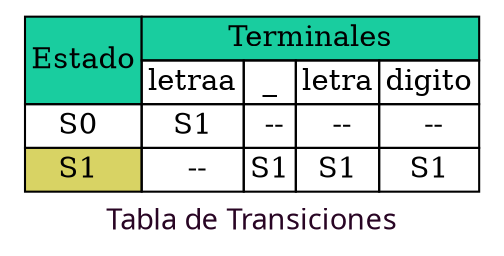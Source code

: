 digraph H {
 dpi=200; 
    graph [label=< <font color= "#290524" face="Impact" size="30">Tabla de Transiciones</font> >];
  parent [
   shape=plaintext
   label=<
     <table border='0' cellborder='1' cellspacing='0'>
       <tr>
            <td bgcolor="#19CD9F"  rowspan="2" colspan="1">Estado</td>
            <td bgcolor="#19CD9F" colspan="999">Terminales</td>
        </tr>
       
               <tr>            <td>letraa</td> 
            <td>_</td> 
            <td>letra</td> 
            <td>digito</td> 
        </tr>
        <tr>
            <td  >S0 </td>            <td>S1</td> 
            <td> --</td>
            <td> --</td>
            <td> --</td>
            </tr> 
        <tr>
            <td bgcolor="#D8D364" >S1 </td>            <td> --</td>
            <td>S1</td> 
            <td>S1</td> 
            <td>S1</td> 
            </tr> 
     </table>
  >];
}
